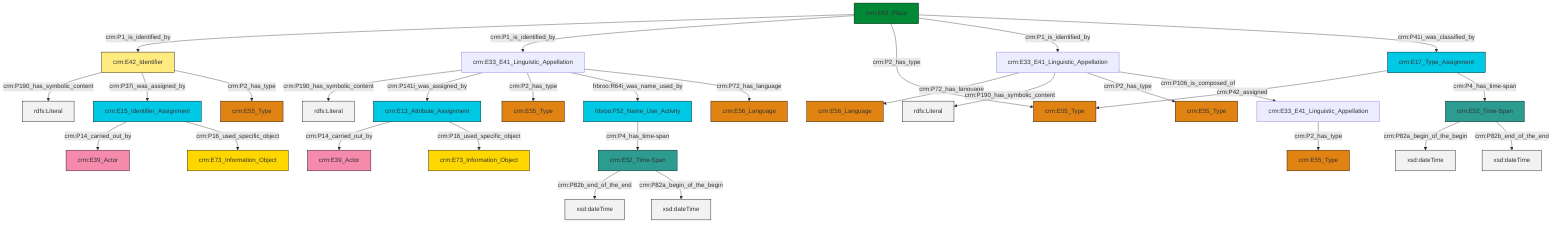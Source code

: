 graph TD
classDef Literal fill:#f2f2f2,stroke:#000000;
classDef CRM_Entity fill:#FFFFFF,stroke:#000000;
classDef Temporal_Entity fill:#00C9E6, stroke:#000000;
classDef Type fill:#E18312, stroke:#000000;
classDef Time-Span fill:#2C9C91, stroke:#000000;
classDef Appellation fill:#FFEB7F, stroke:#000000;
classDef Place fill:#008836, stroke:#000000;
classDef Persistent_Item fill:#B266B2, stroke:#000000;
classDef Conceptual_Object fill:#FFD700, stroke:#000000;
classDef Physical_Thing fill:#D2B48C, stroke:#000000;
classDef Actor fill:#f58aad, stroke:#000000;
classDef PC_Classes fill:#4ce600, stroke:#000000;
classDef Multi fill:#cccccc,stroke:#000000;

2["crm:E42_Identifier"]:::Appellation -->|crm:P190_has_symbolic_content| 3[rdfs:Literal]:::Literal
4["crm:E33_E41_Linguistic_Appellation"]:::Default -->|crm:P72_has_language| 10["crm:E56_Language"]:::Type
13["frbroo:F52_Name_Use_Activity"]:::Temporal_Entity -->|crm:P4_has_time-span| 14["crm:E52_Time-Span"]:::Time-Span
15["crm:E52_Time-Span"]:::Time-Span -->|crm:P82a_begin_of_the_begin| 16[xsd:dateTime]:::Literal
22["crm:E33_E41_Linguistic_Appellation"]:::Default -->|crm:P190_has_symbolic_content| 23[rdfs:Literal]:::Literal
6["crm:E13_Attribute_Assignment"]:::Temporal_Entity -->|crm:P14_carried_out_by| 24["crm:E39_Actor"]:::Actor
19["crm:E53_Place"]:::Place -->|crm:P1_is_identified_by| 2["crm:E42_Identifier"]:::Appellation
6["crm:E13_Attribute_Assignment"]:::Temporal_Entity -->|crm:P16_used_specific_object| 8["crm:E73_Information_Object"]:::Conceptual_Object
19["crm:E53_Place"]:::Place -->|crm:P1_is_identified_by| 22["crm:E33_E41_Linguistic_Appellation"]:::Default
27["crm:E15_Identifier_Assignment"]:::Temporal_Entity -->|crm:P14_carried_out_by| 28["crm:E39_Actor"]:::Actor
19["crm:E53_Place"]:::Place -->|crm:P2_has_type| 29["crm:E55_Type"]:::Type
14["crm:E52_Time-Span"]:::Time-Span -->|crm:P82b_end_of_the_end| 30[xsd:dateTime]:::Literal
2["crm:E42_Identifier"]:::Appellation -->|crm:P37i_was_assigned_by| 27["crm:E15_Identifier_Assignment"]:::Temporal_Entity
14["crm:E52_Time-Span"]:::Time-Span -->|crm:P82a_begin_of_the_begin| 33[xsd:dateTime]:::Literal
22["crm:E33_E41_Linguistic_Appellation"]:::Default -->|crm:P141i_was_assigned_by| 6["crm:E13_Attribute_Assignment"]:::Temporal_Entity
19["crm:E53_Place"]:::Place -->|crm:P1_is_identified_by| 4["crm:E33_E41_Linguistic_Appellation"]:::Default
4["crm:E33_E41_Linguistic_Appellation"]:::Default -->|crm:P190_has_symbolic_content| 36[rdfs:Literal]:::Literal
4["crm:E33_E41_Linguistic_Appellation"]:::Default -->|crm:P2_has_type| 25["crm:E55_Type"]:::Type
22["crm:E33_E41_Linguistic_Appellation"]:::Default -->|crm:P2_has_type| 37["crm:E55_Type"]:::Type
15["crm:E52_Time-Span"]:::Time-Span -->|crm:P82b_end_of_the_end| 38[xsd:dateTime]:::Literal
19["crm:E53_Place"]:::Place -->|crm:P41i_was_classified_by| 0["crm:E17_Type_Assignment"]:::Temporal_Entity
4["crm:E33_E41_Linguistic_Appellation"]:::Default -->|crm:P106_is_composed_of| 17["crm:E33_E41_Linguistic_Appellation"]:::Default
22["crm:E33_E41_Linguistic_Appellation"]:::Default -->|frbroo:R64i_was_name_used_by| 13["frbroo:F52_Name_Use_Activity"]:::Temporal_Entity
22["crm:E33_E41_Linguistic_Appellation"]:::Default -->|crm:P72_has_language| 40["crm:E56_Language"]:::Type
2["crm:E42_Identifier"]:::Appellation -->|crm:P2_has_type| 44["crm:E55_Type"]:::Type
27["crm:E15_Identifier_Assignment"]:::Temporal_Entity -->|crm:P16_used_specific_object| 11["crm:E73_Information_Object"]:::Conceptual_Object
17["crm:E33_E41_Linguistic_Appellation"]:::Default -->|crm:P2_has_type| 45["crm:E55_Type"]:::Type
0["crm:E17_Type_Assignment"]:::Temporal_Entity -->|crm:P42_assigned| 29["crm:E55_Type"]:::Type
0["crm:E17_Type_Assignment"]:::Temporal_Entity -->|crm:P4_has_time-span| 15["crm:E52_Time-Span"]:::Time-Span